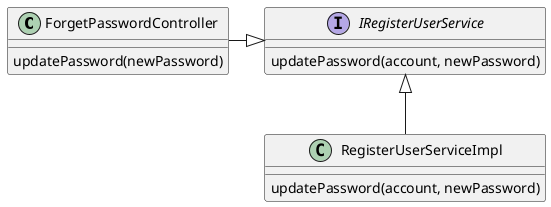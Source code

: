 @startuml

class ForgetPasswordController {
    updatePassword(newPassword)
}
interface IRegisterUserService {
    updatePassword(account, newPassword)
}
class RegisterUserServiceImpl {
    updatePassword(account, newPassword)
}


ForgetPasswordController -|> IRegisterUserService
IRegisterUserService <|-- RegisterUserServiceImpl

@enduml